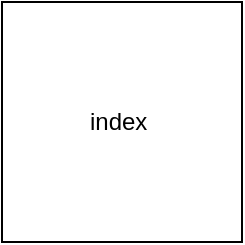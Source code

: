 <mxfile>
    <diagram id="nqmcA5XWm6K9lCXPhAVW" name="Application">
        <mxGraphModel dx="740" dy="436" grid="1" gridSize="10" guides="1" tooltips="1" connect="1" arrows="1" fold="1" page="1" pageScale="1" pageWidth="1100" pageHeight="850" math="0" shadow="0">
            <root>
                <mxCell id="0"/>
                <mxCell id="1" parent="0"/>
                <object label="index&amp;nbsp;&lt;br&gt;" hedietLinkedDataV1_path="../app/index.jsx" hedietLinkedDataV1_start_col_x-num="0" hedietLinkedDataV1_start_line_x-num="5" hedietLinkedDataV1_end_col_x-num="1" hedietLinkedDataV1_end_line_x-num="13" id="2">
                    <mxCell style="whiteSpace=wrap;html=1;aspect=fixed;" vertex="1" parent="1">
                        <mxGeometry x="490" y="80" width="120" height="120" as="geometry"/>
                    </mxCell>
                </object>
            </root>
        </mxGraphModel>
    </diagram>
    <diagram id="GTeDGBnfvtMyaum0nPMb" name="logic">
        <mxGraphModel dx="1295" dy="763" grid="1" gridSize="10" guides="1" tooltips="1" connect="1" arrows="1" fold="1" page="1" pageScale="1" pageWidth="1100" pageHeight="850" math="0" shadow="0">
            <root>
                <mxCell id="0"/>
                <mxCell id="1" parent="0"/>
            </root>
        </mxGraphModel>
    </diagram>
</mxfile>
